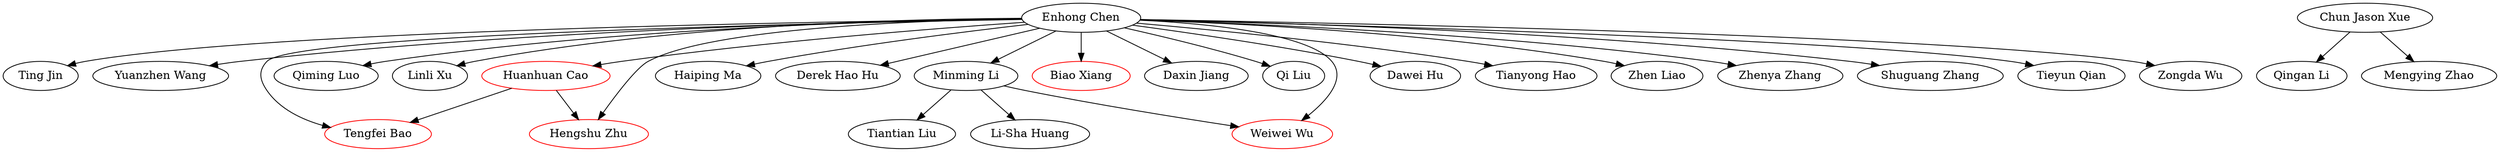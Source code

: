 strict digraph G{
"Enhong Chen" -> "Ting Jin"
"Enhong Chen" -> "Yuanzhen Wang"
"Enhong Chen" -> "Tengfei Bao"
"Enhong Chen" -> "Qiming Luo"
"Chun Jason Xue" -> "Qingan Li"
"Enhong Chen" -> "Linli Xu"
"Huanhuan Cao" -> "Hengshu Zhu"
"Enhong Chen" -> "Haiping Ma"
"Enhong Chen" -> "Huanhuan Cao"
"Enhong Chen" -> "Derek Hao Hu"
"Enhong Chen" -> "Minming Li"
"Chun Jason Xue" -> "Mengying Zhao"
"Minming Li" -> "Tiantian Liu"
"Enhong Chen" -> "Biao Xiang"
"Enhong Chen" -> "Daxin Jiang"
"Enhong Chen" -> "Qi Liu"
"Minming Li" -> "Weiwei Wu"
"Enhong Chen" -> "Dawei Hu"
"Enhong Chen" -> "Tianyong Hao"
"Enhong Chen" -> "Zhen Liao"
"Enhong Chen" -> "Hengshu Zhu"
"Enhong Chen" -> "Zhenya Zhang"
"Huanhuan Cao" -> "Tengfei Bao"
"Enhong Chen" -> "Weiwei Wu"
"Enhong Chen" -> "Shuguang Zhang"
"Minming Li" -> "Li-Sha Huang"
"Enhong Chen" -> "Tieyun Qian"
"Enhong Chen" -> "Zongda Wu"
"Huanhuan Cao" [color = red]"Weiwei Wu" [color = red]"Biao Xiang" [color = red]"Tengfei Bao" [color = red]"Hengshu Zhu" [color = red]}